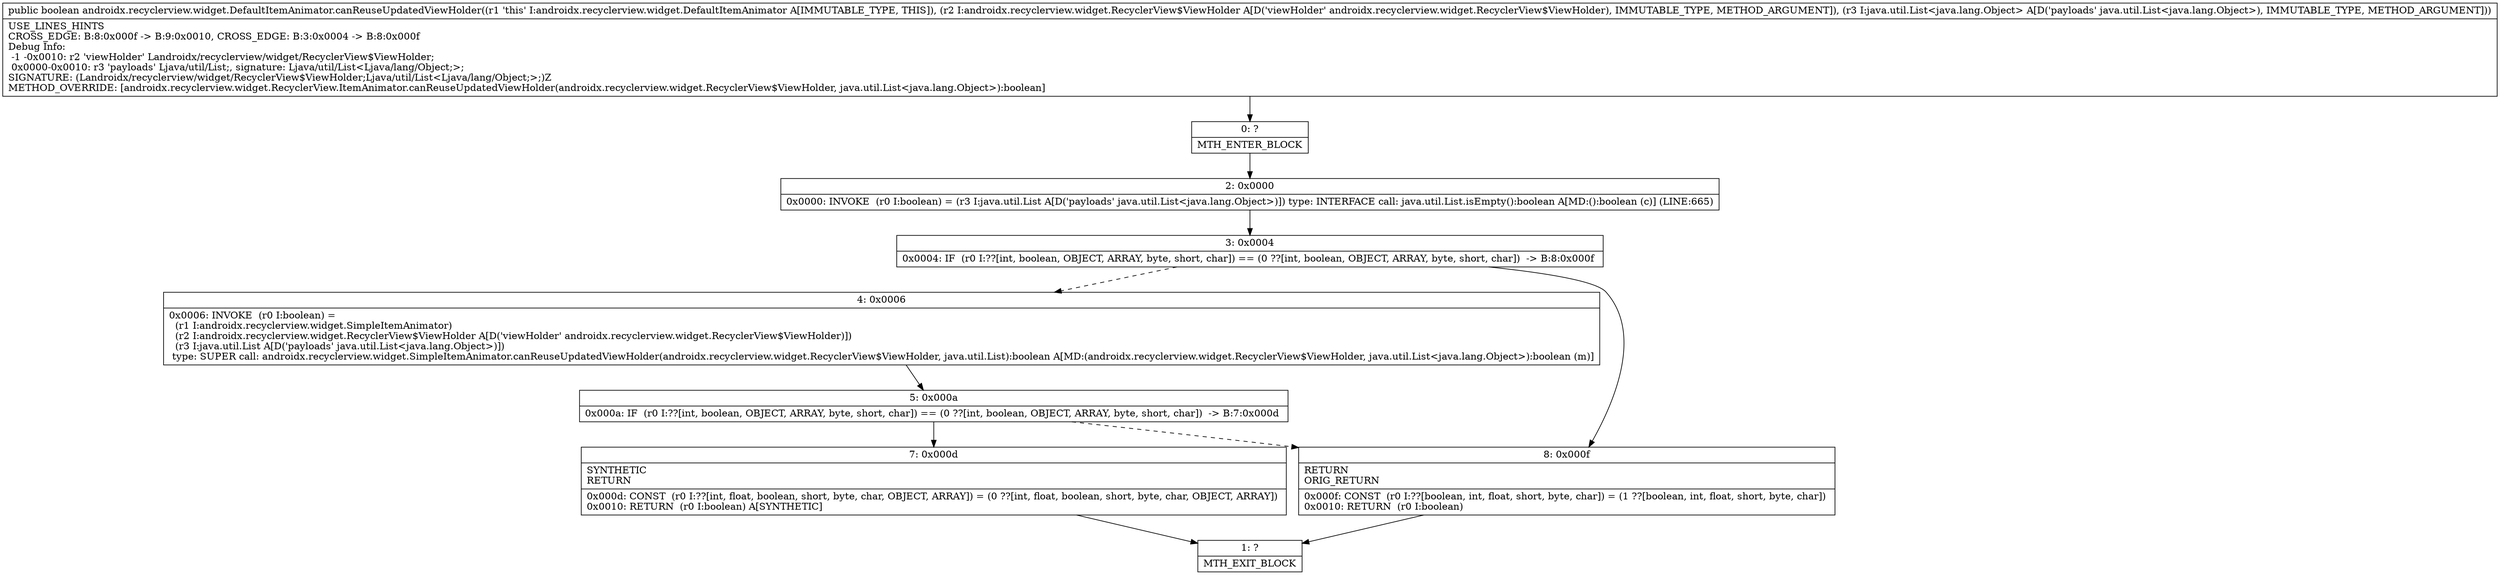 digraph "CFG forandroidx.recyclerview.widget.DefaultItemAnimator.canReuseUpdatedViewHolder(Landroidx\/recyclerview\/widget\/RecyclerView$ViewHolder;Ljava\/util\/List;)Z" {
Node_0 [shape=record,label="{0\:\ ?|MTH_ENTER_BLOCK\l}"];
Node_2 [shape=record,label="{2\:\ 0x0000|0x0000: INVOKE  (r0 I:boolean) = (r3 I:java.util.List A[D('payloads' java.util.List\<java.lang.Object\>)]) type: INTERFACE call: java.util.List.isEmpty():boolean A[MD:():boolean (c)] (LINE:665)\l}"];
Node_3 [shape=record,label="{3\:\ 0x0004|0x0004: IF  (r0 I:??[int, boolean, OBJECT, ARRAY, byte, short, char]) == (0 ??[int, boolean, OBJECT, ARRAY, byte, short, char])  \-\> B:8:0x000f \l}"];
Node_4 [shape=record,label="{4\:\ 0x0006|0x0006: INVOKE  (r0 I:boolean) = \l  (r1 I:androidx.recyclerview.widget.SimpleItemAnimator)\l  (r2 I:androidx.recyclerview.widget.RecyclerView$ViewHolder A[D('viewHolder' androidx.recyclerview.widget.RecyclerView$ViewHolder)])\l  (r3 I:java.util.List A[D('payloads' java.util.List\<java.lang.Object\>)])\l type: SUPER call: androidx.recyclerview.widget.SimpleItemAnimator.canReuseUpdatedViewHolder(androidx.recyclerview.widget.RecyclerView$ViewHolder, java.util.List):boolean A[MD:(androidx.recyclerview.widget.RecyclerView$ViewHolder, java.util.List\<java.lang.Object\>):boolean (m)]\l}"];
Node_5 [shape=record,label="{5\:\ 0x000a|0x000a: IF  (r0 I:??[int, boolean, OBJECT, ARRAY, byte, short, char]) == (0 ??[int, boolean, OBJECT, ARRAY, byte, short, char])  \-\> B:7:0x000d \l}"];
Node_7 [shape=record,label="{7\:\ 0x000d|SYNTHETIC\lRETURN\l|0x000d: CONST  (r0 I:??[int, float, boolean, short, byte, char, OBJECT, ARRAY]) = (0 ??[int, float, boolean, short, byte, char, OBJECT, ARRAY]) \l0x0010: RETURN  (r0 I:boolean) A[SYNTHETIC]\l}"];
Node_1 [shape=record,label="{1\:\ ?|MTH_EXIT_BLOCK\l}"];
Node_8 [shape=record,label="{8\:\ 0x000f|RETURN\lORIG_RETURN\l|0x000f: CONST  (r0 I:??[boolean, int, float, short, byte, char]) = (1 ??[boolean, int, float, short, byte, char]) \l0x0010: RETURN  (r0 I:boolean) \l}"];
MethodNode[shape=record,label="{public boolean androidx.recyclerview.widget.DefaultItemAnimator.canReuseUpdatedViewHolder((r1 'this' I:androidx.recyclerview.widget.DefaultItemAnimator A[IMMUTABLE_TYPE, THIS]), (r2 I:androidx.recyclerview.widget.RecyclerView$ViewHolder A[D('viewHolder' androidx.recyclerview.widget.RecyclerView$ViewHolder), IMMUTABLE_TYPE, METHOD_ARGUMENT]), (r3 I:java.util.List\<java.lang.Object\> A[D('payloads' java.util.List\<java.lang.Object\>), IMMUTABLE_TYPE, METHOD_ARGUMENT]))  | USE_LINES_HINTS\lCROSS_EDGE: B:8:0x000f \-\> B:9:0x0010, CROSS_EDGE: B:3:0x0004 \-\> B:8:0x000f\lDebug Info:\l  \-1 \-0x0010: r2 'viewHolder' Landroidx\/recyclerview\/widget\/RecyclerView$ViewHolder;\l  0x0000\-0x0010: r3 'payloads' Ljava\/util\/List;, signature: Ljava\/util\/List\<Ljava\/lang\/Object;\>;\lSIGNATURE: (Landroidx\/recyclerview\/widget\/RecyclerView$ViewHolder;Ljava\/util\/List\<Ljava\/lang\/Object;\>;)Z\lMETHOD_OVERRIDE: [androidx.recyclerview.widget.RecyclerView.ItemAnimator.canReuseUpdatedViewHolder(androidx.recyclerview.widget.RecyclerView$ViewHolder, java.util.List\<java.lang.Object\>):boolean]\l}"];
MethodNode -> Node_0;Node_0 -> Node_2;
Node_2 -> Node_3;
Node_3 -> Node_4[style=dashed];
Node_3 -> Node_8;
Node_4 -> Node_5;
Node_5 -> Node_7;
Node_5 -> Node_8[style=dashed];
Node_7 -> Node_1;
Node_8 -> Node_1;
}

